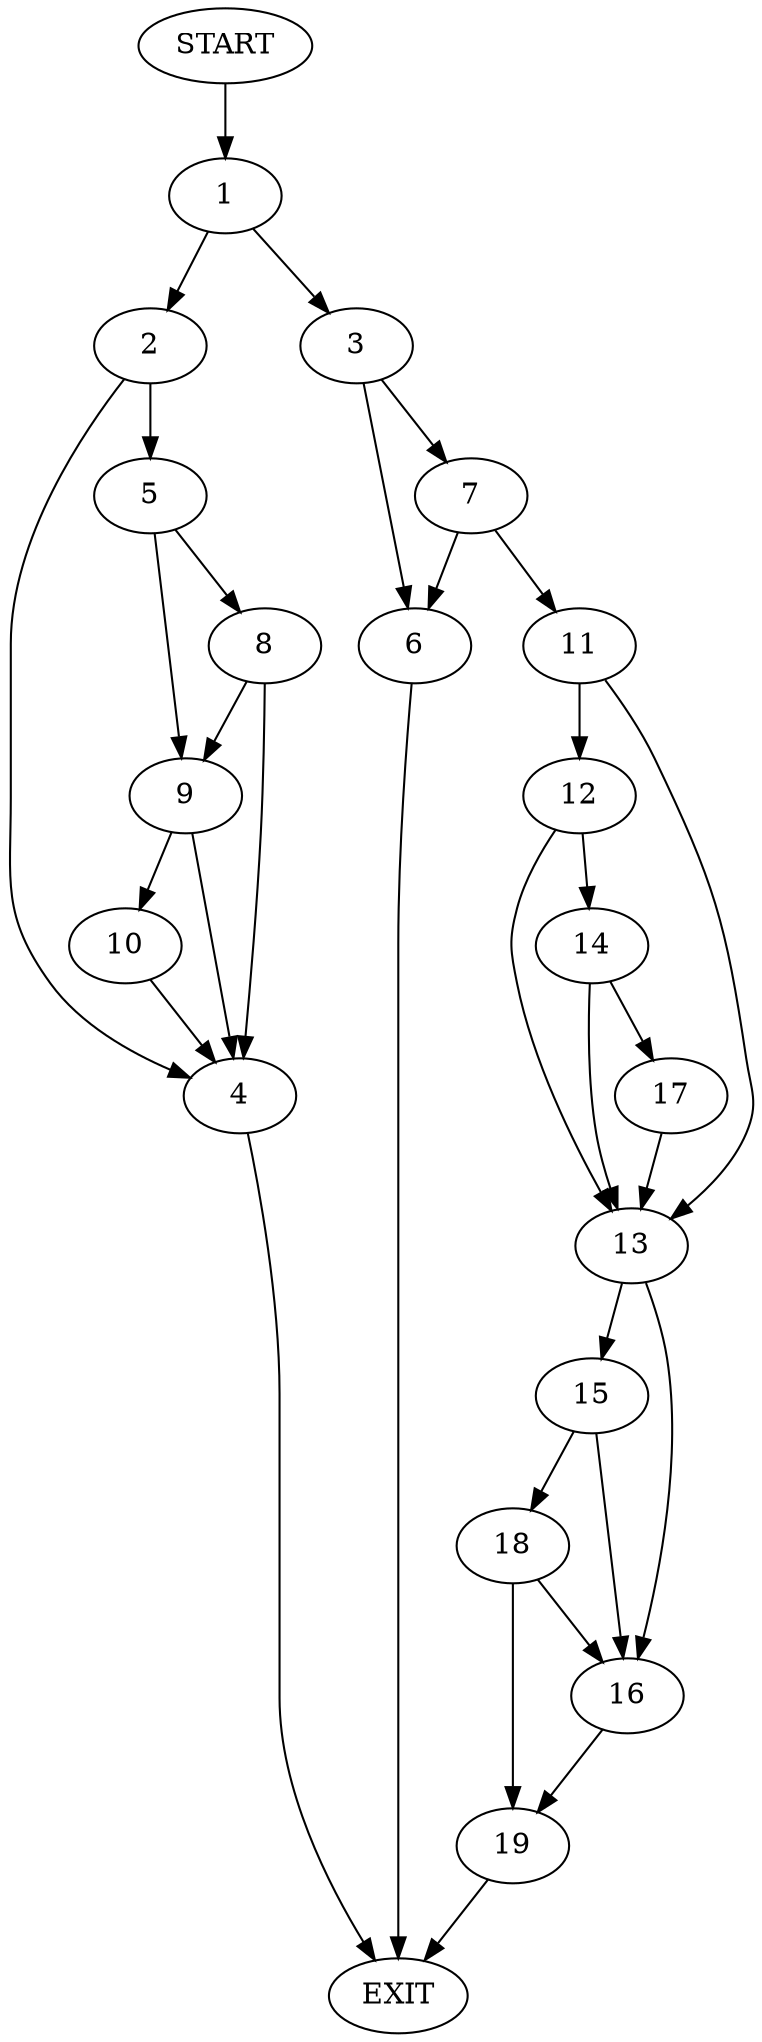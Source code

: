 digraph {
0 [label="START"]
20 [label="EXIT"]
0 -> 1
1 -> 2
1 -> 3
2 -> 4
2 -> 5
3 -> 6
3 -> 7
5 -> 8
5 -> 9
4 -> 20
9 -> 4
9 -> 10
8 -> 9
8 -> 4
10 -> 4
6 -> 20
7 -> 6
7 -> 11
11 -> 12
11 -> 13
12 -> 14
12 -> 13
13 -> 15
13 -> 16
14 -> 13
14 -> 17
17 -> 13
15 -> 16
15 -> 18
16 -> 19
18 -> 16
18 -> 19
19 -> 20
}
